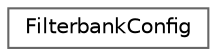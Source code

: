 digraph "Graphical Class Hierarchy"
{
 // LATEX_PDF_SIZE
  bgcolor="transparent";
  edge [fontname=Helvetica,fontsize=10,labelfontname=Helvetica,labelfontsize=10];
  node [fontname=Helvetica,fontsize=10,shape=box,height=0.2,width=0.4];
  rankdir="LR";
  Node0 [id="Node000000",label="FilterbankConfig",height=0.2,width=0.4,color="grey40", fillcolor="white", style="filled",URL="$struct_filterbank_config.html",tooltip=" "];
}
